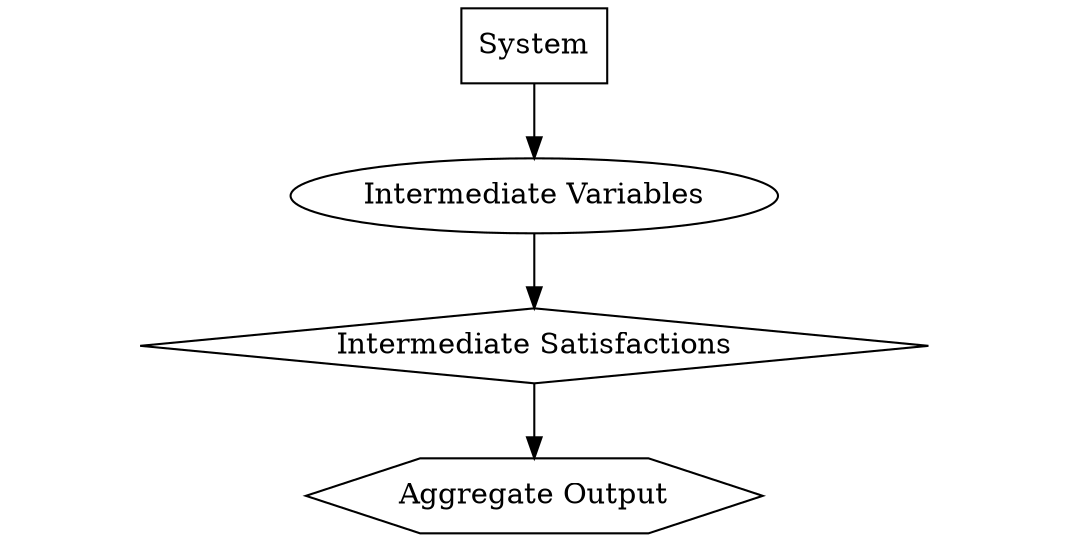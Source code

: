 // Simple Network
digraph {
	ratio=0.5
	first [label=System shape=box]
	second [label="Intermediate Variables"]
	third [label="Intermediate Satisfactions" shape=diamond]
	fourth [label="Aggregate Output" shape=hexagon]
	first -> second
	second -> third
	third -> fourth
}

